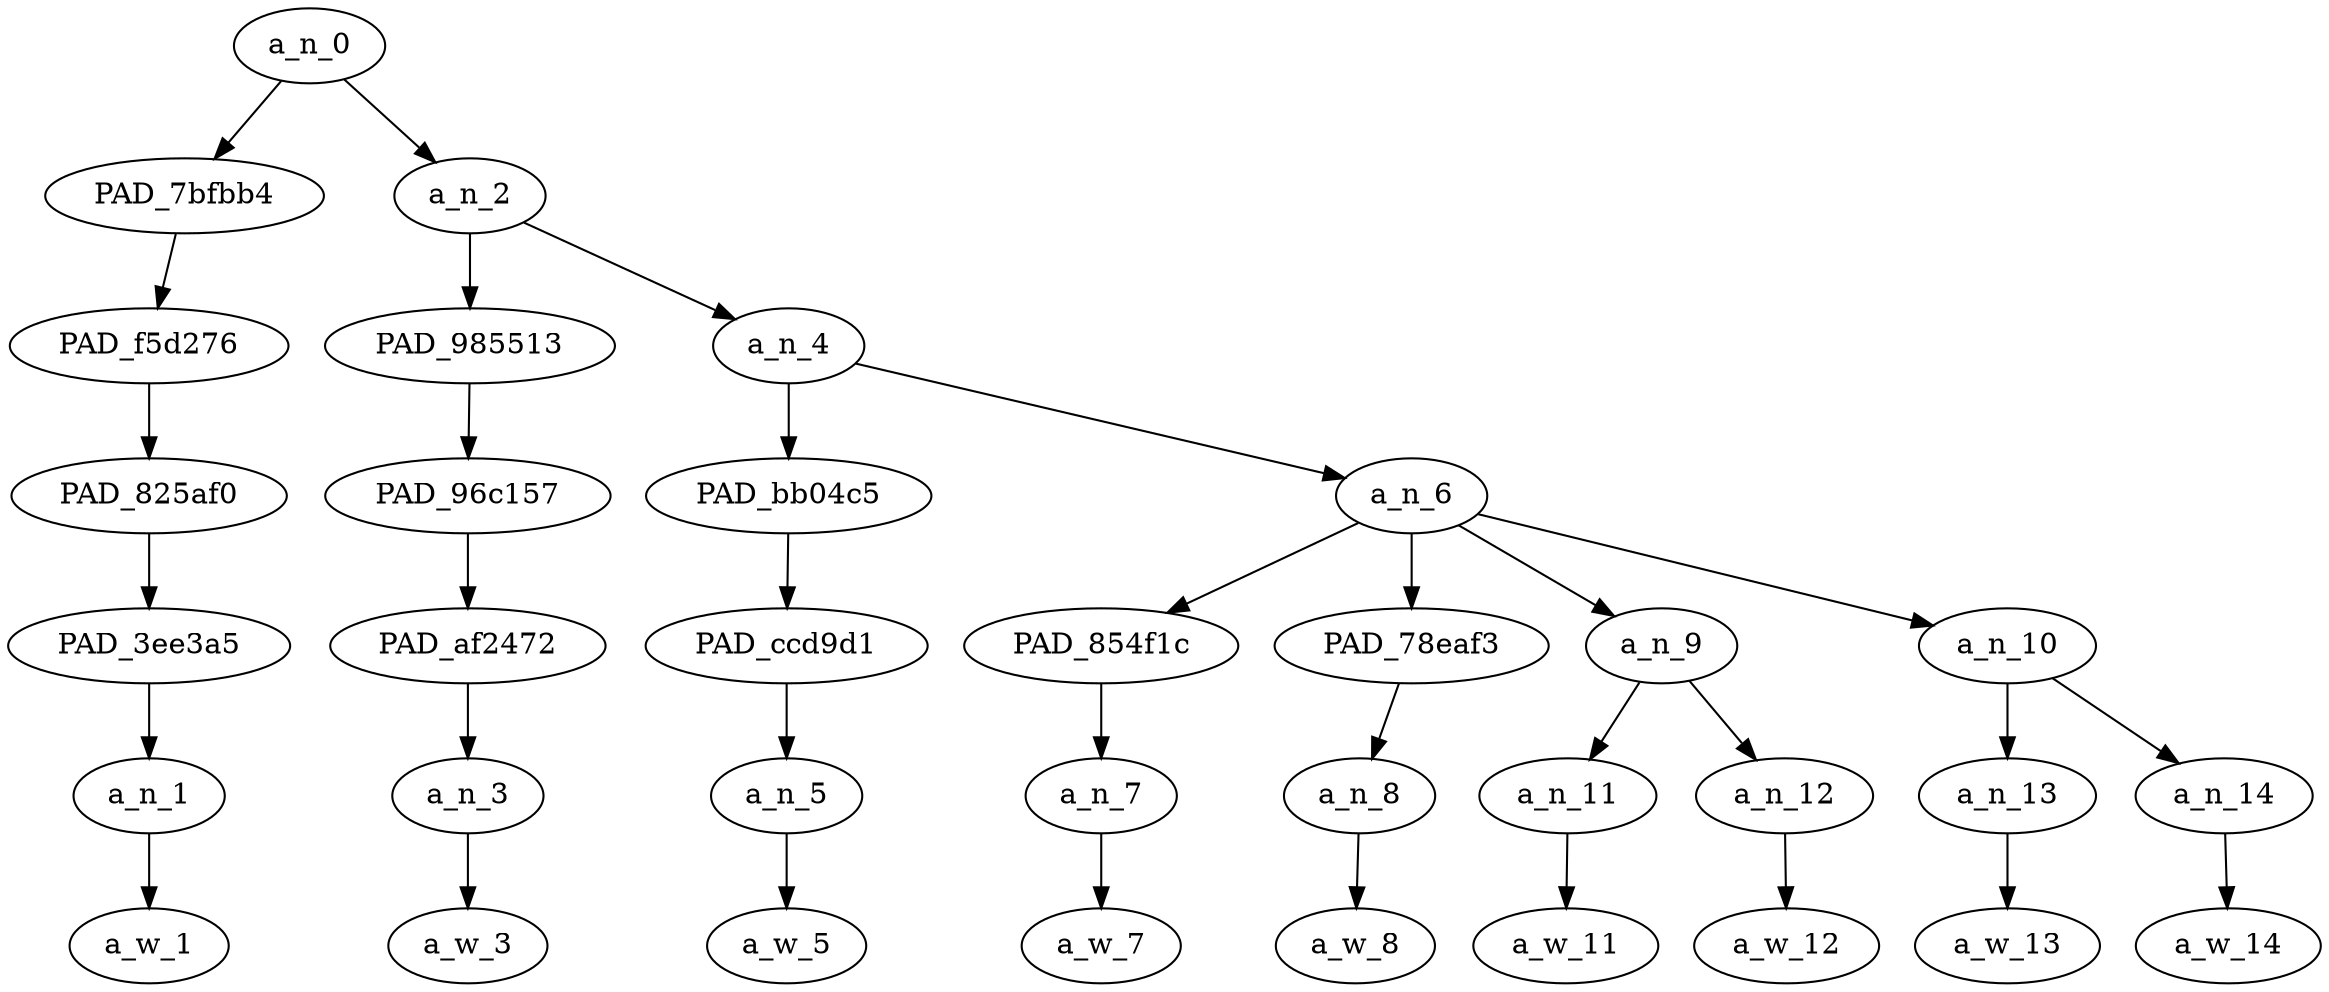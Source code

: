 strict digraph "" {
	a_n_0	[div_dir=1,
		index=0,
		level=6,
		pos="1.125,6!",
		text_span="[0, 1, 2, 3, 4, 5, 6, 7, 8]",
		value=0.99999999];
	PAD_7bfbb4	[div_dir=1,
		index=0,
		level=5,
		pos="0.0,5!",
		text_span="[0]",
		value=0.04674118];
	a_n_0 -> PAD_7bfbb4;
	a_n_2	[div_dir=1,
		index=1,
		level=5,
		pos="2.25,5!",
		text_span="[1, 2, 3, 4, 5, 6, 7, 8]",
		value=0.95258384];
	a_n_0 -> a_n_2;
	PAD_f5d276	[div_dir=1,
		index=0,
		level=4,
		pos="0.0,4!",
		text_span="[0]",
		value=0.04674118];
	PAD_7bfbb4 -> PAD_f5d276;
	PAD_825af0	[div_dir=1,
		index=0,
		level=3,
		pos="0.0,3!",
		text_span="[0]",
		value=0.04674118];
	PAD_f5d276 -> PAD_825af0;
	PAD_3ee3a5	[div_dir=1,
		index=0,
		level=2,
		pos="0.0,2!",
		text_span="[0]",
		value=0.04674118];
	PAD_825af0 -> PAD_3ee3a5;
	a_n_1	[div_dir=1,
		index=0,
		level=1,
		pos="0.0,1!",
		text_span="[0]",
		value=0.04674118];
	PAD_3ee3a5 -> a_n_1;
	a_w_1	[div_dir=0,
		index=0,
		level=0,
		pos="0,0!",
		text_span="[0]",
		value=you];
	a_n_1 -> a_w_1;
	PAD_985513	[div_dir=-1,
		index=1,
		level=4,
		pos="1.0,4!",
		text_span="[1]",
		value=0.31289456];
	a_n_2 -> PAD_985513;
	a_n_4	[div_dir=1,
		index=2,
		level=4,
		pos="3.5,4!",
		text_span="[2, 3, 4, 5, 6, 7, 8]",
		value=0.63909074];
	a_n_2 -> a_n_4;
	PAD_96c157	[div_dir=-1,
		index=1,
		level=3,
		pos="1.0,3!",
		text_span="[1]",
		value=0.31289456];
	PAD_985513 -> PAD_96c157;
	PAD_af2472	[div_dir=-1,
		index=1,
		level=2,
		pos="1.0,2!",
		text_span="[1]",
		value=0.31289456];
	PAD_96c157 -> PAD_af2472;
	a_n_3	[div_dir=-1,
		index=1,
		level=1,
		pos="1.0,1!",
		text_span="[1]",
		value=0.31289456];
	PAD_af2472 -> a_n_3;
	a_w_3	[div_dir=0,
		index=1,
		level=0,
		pos="1,0!",
		text_span="[1]",
		value=niggas];
	a_n_3 -> a_w_3;
	PAD_bb04c5	[div_dir=1,
		index=2,
		level=3,
		pos="2.0,3!",
		text_span="[2]",
		value=0.25819535];
	a_n_4 -> PAD_bb04c5;
	a_n_6	[div_dir=1,
		index=3,
		level=3,
		pos="5.0,3!",
		text_span="[3, 4, 5, 6, 7, 8]",
		value=0.38012754];
	a_n_4 -> a_n_6;
	PAD_ccd9d1	[div_dir=1,
		index=2,
		level=2,
		pos="2.0,2!",
		text_span="[2]",
		value=0.25819535];
	PAD_bb04c5 -> PAD_ccd9d1;
	a_n_5	[div_dir=1,
		index=2,
		level=1,
		pos="2.0,1!",
		text_span="[2]",
		value=0.25819535];
	PAD_ccd9d1 -> a_n_5;
	a_w_5	[div_dir=0,
		index=2,
		level=0,
		pos="2,0!",
		text_span="[2]",
		value=faggots];
	a_n_5 -> a_w_5;
	PAD_854f1c	[div_dir=1,
		index=3,
		level=2,
		pos="3.0,2!",
		text_span="[3]",
		value=0.04933883];
	a_n_6 -> PAD_854f1c;
	PAD_78eaf3	[div_dir=1,
		index=4,
		level=2,
		pos="4.0,2!",
		text_span="[4]",
		value=0.03596310];
	a_n_6 -> PAD_78eaf3;
	a_n_9	[div_dir=-1,
		index=5,
		level=2,
		pos="5.5,2!",
		text_span="[5, 6]",
		value=0.09102312];
	a_n_6 -> a_n_9;
	a_n_10	[div_dir=1,
		index=6,
		level=2,
		pos="7.5,2!",
		text_span="[7, 8]",
		value=0.20315374];
	a_n_6 -> a_n_10;
	a_n_7	[div_dir=1,
		index=3,
		level=1,
		pos="3.0,1!",
		text_span="[3]",
		value=0.04933883];
	PAD_854f1c -> a_n_7;
	a_w_7	[div_dir=0,
		index=3,
		level=0,
		pos="3,0!",
		text_span="[3]",
		value=putting];
	a_n_7 -> a_w_7;
	a_n_8	[div_dir=1,
		index=4,
		level=1,
		pos="4.0,1!",
		text_span="[4]",
		value=0.03596310];
	PAD_78eaf3 -> a_n_8;
	a_w_8	[div_dir=0,
		index=4,
		level=0,
		pos="4,0!",
		text_span="[4]",
		value=you1];
	a_n_8 -> a_w_8;
	a_n_11	[div_dir=1,
		index=5,
		level=1,
		pos="5.0,1!",
		text_span="[5]",
		value=0.03232480];
	a_n_9 -> a_n_11;
	a_n_12	[div_dir=-1,
		index=6,
		level=1,
		pos="6.0,1!",
		text_span="[6]",
		value=0.05855296];
	a_n_9 -> a_n_12;
	a_w_11	[div_dir=0,
		index=5,
		level=0,
		pos="5,0!",
		text_span="[5]",
		value=all];
	a_n_11 -> a_w_11;
	a_w_12	[div_dir=0,
		index=6,
		level=0,
		pos="6,0!",
		text_span="[6]",
		value=hands];
	a_n_12 -> a_w_12;
	a_n_13	[div_dir=-1,
		index=7,
		level=1,
		pos="7.0,1!",
		text_span="[7]",
		value=0.05348535];
	a_n_10 -> a_n_13;
	a_n_14	[div_dir=1,
		index=8,
		level=1,
		pos="8.0,1!",
		text_span="[8]",
		value=0.14863958];
	a_n_10 -> a_n_14;
	a_w_13	[div_dir=0,
		index=7,
		level=0,
		pos="7,0!",
		text_span="[7]",
		value=on];
	a_n_13 -> a_w_13;
	a_w_14	[div_dir=0,
		index=8,
		level=0,
		pos="8,0!",
		text_span="[8]",
		value=females];
	a_n_14 -> a_w_14;
}
